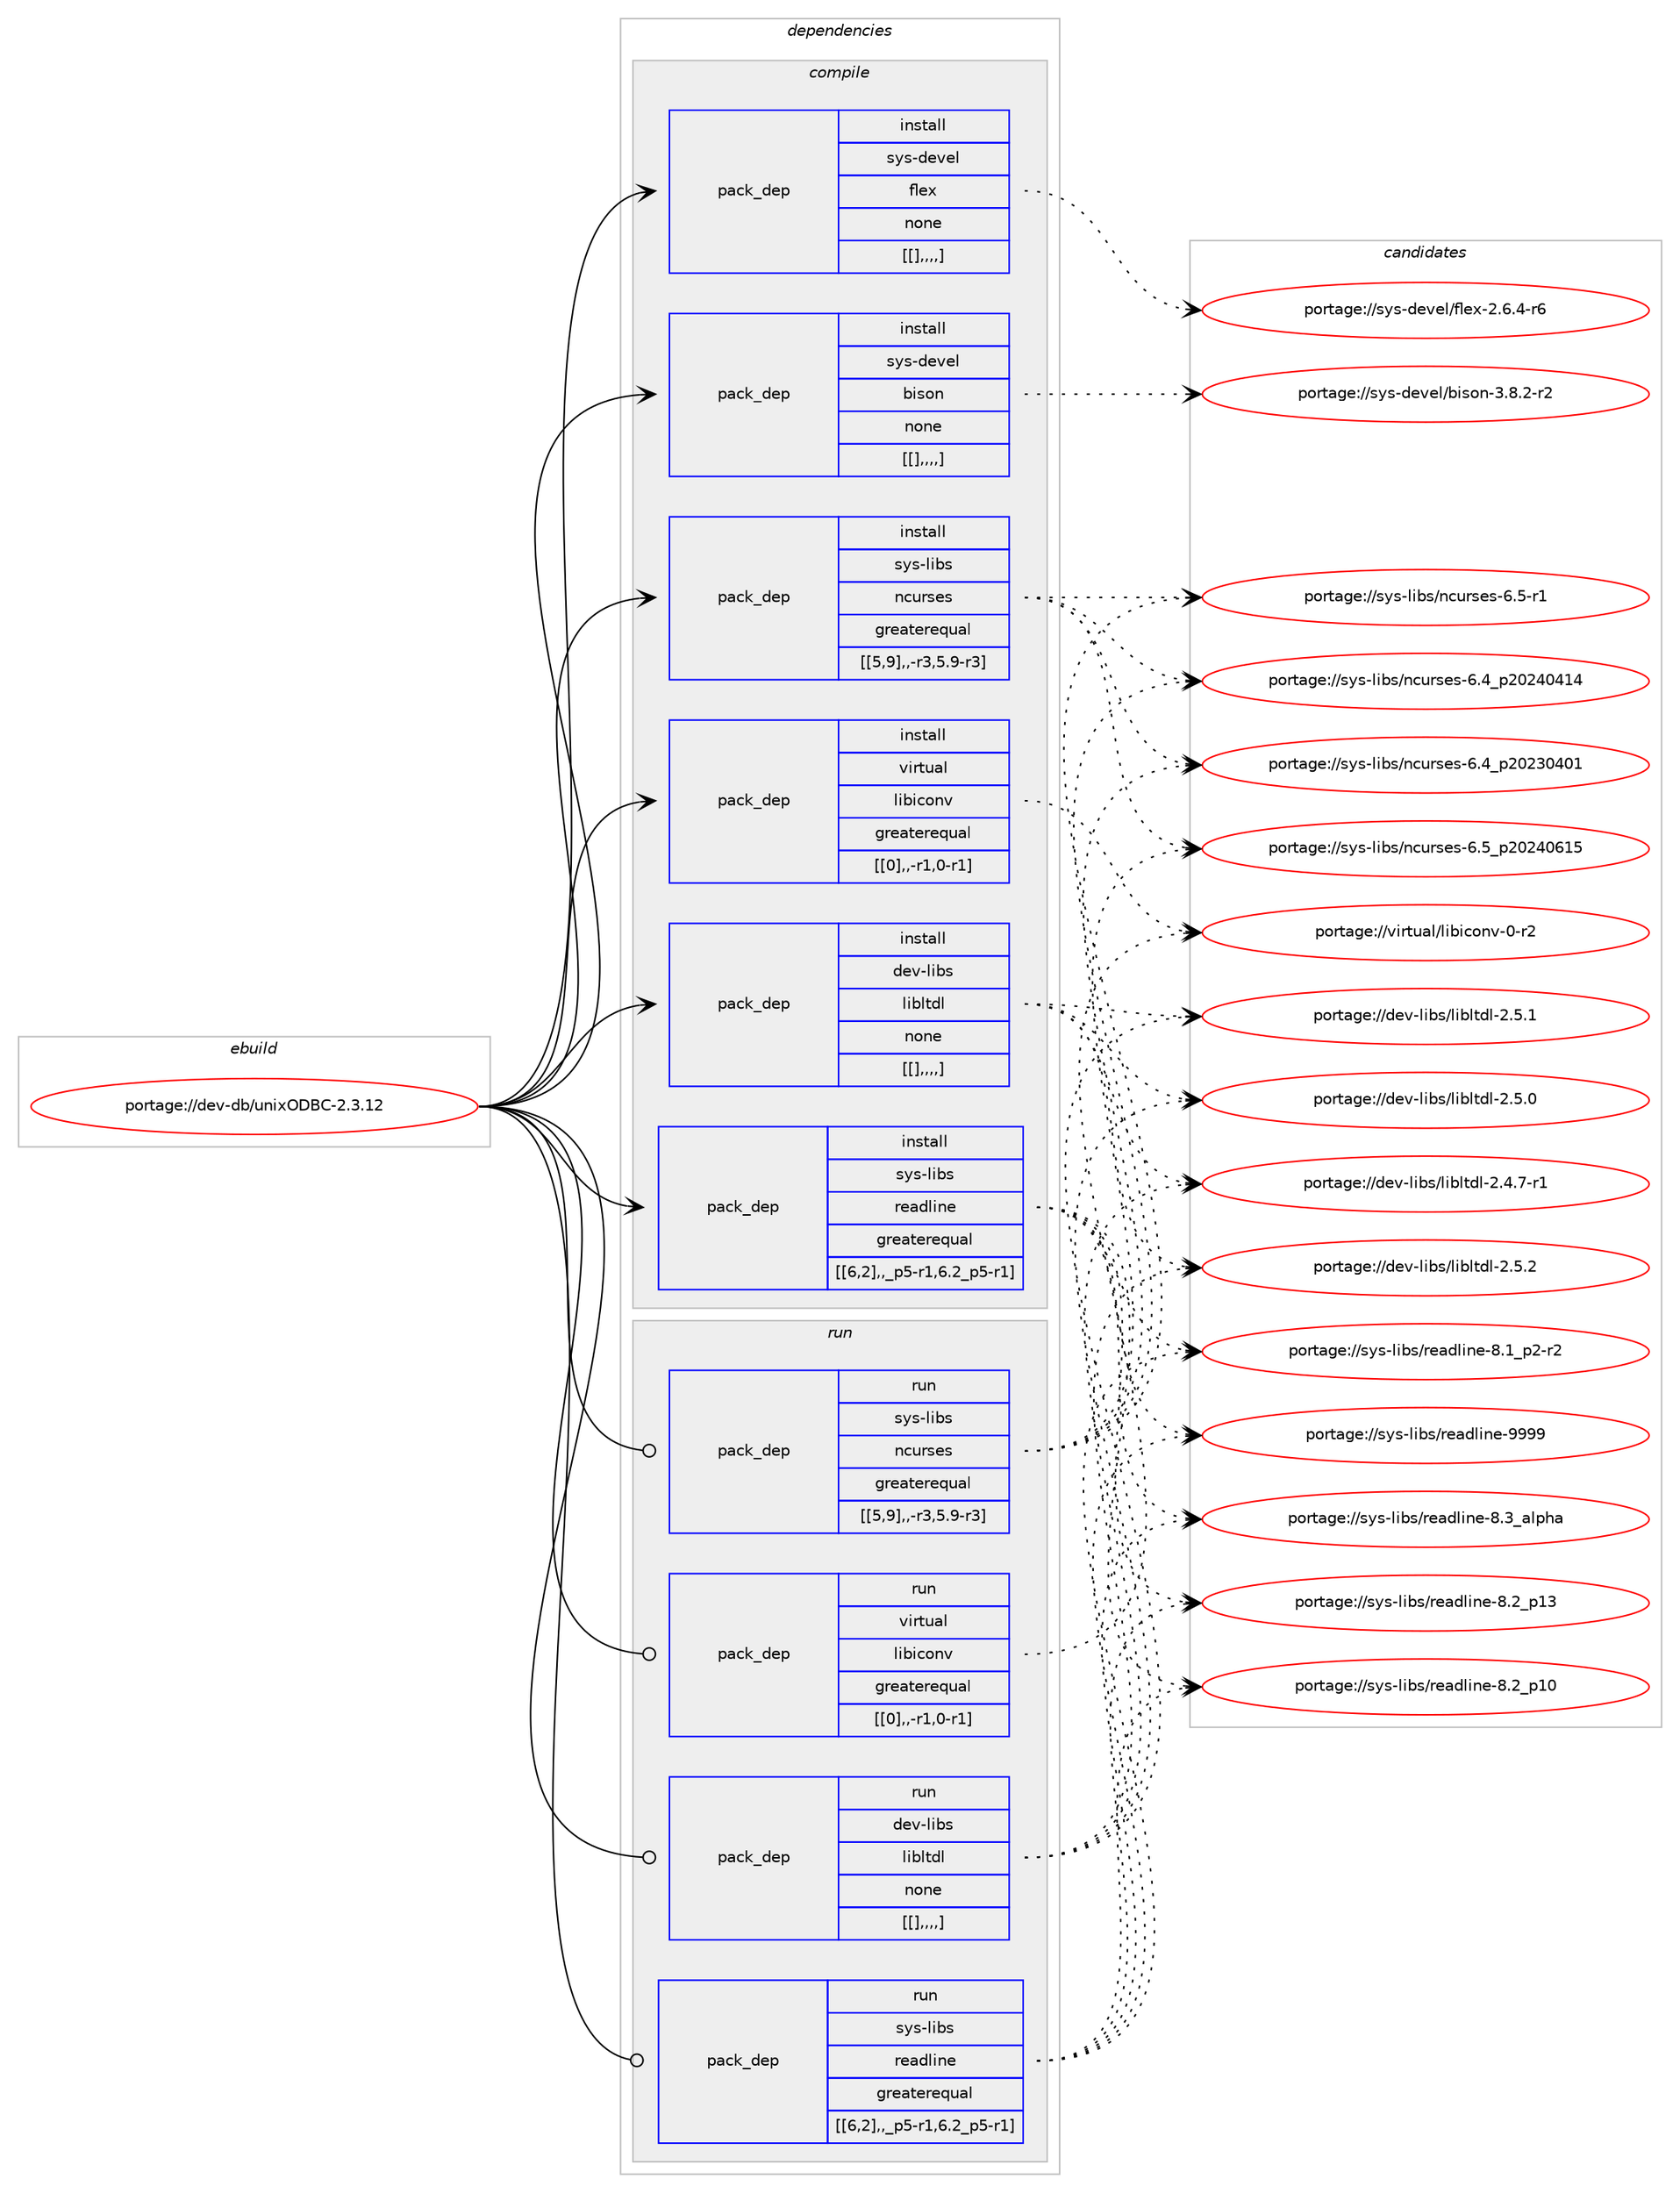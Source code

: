 digraph prolog {

# *************
# Graph options
# *************

newrank=true;
concentrate=true;
compound=true;
graph [rankdir=LR,fontname=Helvetica,fontsize=10,ranksep=1.5];#, ranksep=2.5, nodesep=0.2];
edge  [arrowhead=vee];
node  [fontname=Helvetica,fontsize=10];

# **********
# The ebuild
# **********

subgraph cluster_leftcol {
color=gray;
label=<<i>ebuild</i>>;
id [label="portage://dev-db/unixODBC-2.3.12", color=red, width=4, href="../dev-db/unixODBC-2.3.12.svg"];
}

# ****************
# The dependencies
# ****************

subgraph cluster_midcol {
color=gray;
label=<<i>dependencies</i>>;
subgraph cluster_compile {
fillcolor="#eeeeee";
style=filled;
label=<<i>compile</i>>;
subgraph pack51665 {
dependency71934 [label=<<TABLE BORDER="0" CELLBORDER="1" CELLSPACING="0" CELLPADDING="4" WIDTH="220"><TR><TD ROWSPAN="6" CELLPADDING="30">pack_dep</TD></TR><TR><TD WIDTH="110">install</TD></TR><TR><TD>dev-libs</TD></TR><TR><TD>libltdl</TD></TR><TR><TD>none</TD></TR><TR><TD>[[],,,,]</TD></TR></TABLE>>, shape=none, color=blue];
}
id:e -> dependency71934:w [weight=20,style="solid",arrowhead="vee"];
subgraph pack51666 {
dependency71935 [label=<<TABLE BORDER="0" CELLBORDER="1" CELLSPACING="0" CELLPADDING="4" WIDTH="220"><TR><TD ROWSPAN="6" CELLPADDING="30">pack_dep</TD></TR><TR><TD WIDTH="110">install</TD></TR><TR><TD>sys-devel</TD></TR><TR><TD>bison</TD></TR><TR><TD>none</TD></TR><TR><TD>[[],,,,]</TD></TR></TABLE>>, shape=none, color=blue];
}
id:e -> dependency71935:w [weight=20,style="solid",arrowhead="vee"];
subgraph pack51667 {
dependency71936 [label=<<TABLE BORDER="0" CELLBORDER="1" CELLSPACING="0" CELLPADDING="4" WIDTH="220"><TR><TD ROWSPAN="6" CELLPADDING="30">pack_dep</TD></TR><TR><TD WIDTH="110">install</TD></TR><TR><TD>sys-devel</TD></TR><TR><TD>flex</TD></TR><TR><TD>none</TD></TR><TR><TD>[[],,,,]</TD></TR></TABLE>>, shape=none, color=blue];
}
id:e -> dependency71936:w [weight=20,style="solid",arrowhead="vee"];
subgraph pack51668 {
dependency71937 [label=<<TABLE BORDER="0" CELLBORDER="1" CELLSPACING="0" CELLPADDING="4" WIDTH="220"><TR><TD ROWSPAN="6" CELLPADDING="30">pack_dep</TD></TR><TR><TD WIDTH="110">install</TD></TR><TR><TD>sys-libs</TD></TR><TR><TD>ncurses</TD></TR><TR><TD>greaterequal</TD></TR><TR><TD>[[5,9],,-r3,5.9-r3]</TD></TR></TABLE>>, shape=none, color=blue];
}
id:e -> dependency71937:w [weight=20,style="solid",arrowhead="vee"];
subgraph pack51669 {
dependency71938 [label=<<TABLE BORDER="0" CELLBORDER="1" CELLSPACING="0" CELLPADDING="4" WIDTH="220"><TR><TD ROWSPAN="6" CELLPADDING="30">pack_dep</TD></TR><TR><TD WIDTH="110">install</TD></TR><TR><TD>sys-libs</TD></TR><TR><TD>readline</TD></TR><TR><TD>greaterequal</TD></TR><TR><TD>[[6,2],,_p5-r1,6.2_p5-r1]</TD></TR></TABLE>>, shape=none, color=blue];
}
id:e -> dependency71938:w [weight=20,style="solid",arrowhead="vee"];
subgraph pack51670 {
dependency71939 [label=<<TABLE BORDER="0" CELLBORDER="1" CELLSPACING="0" CELLPADDING="4" WIDTH="220"><TR><TD ROWSPAN="6" CELLPADDING="30">pack_dep</TD></TR><TR><TD WIDTH="110">install</TD></TR><TR><TD>virtual</TD></TR><TR><TD>libiconv</TD></TR><TR><TD>greaterequal</TD></TR><TR><TD>[[0],,-r1,0-r1]</TD></TR></TABLE>>, shape=none, color=blue];
}
id:e -> dependency71939:w [weight=20,style="solid",arrowhead="vee"];
}
subgraph cluster_compileandrun {
fillcolor="#eeeeee";
style=filled;
label=<<i>compile and run</i>>;
}
subgraph cluster_run {
fillcolor="#eeeeee";
style=filled;
label=<<i>run</i>>;
subgraph pack51671 {
dependency71940 [label=<<TABLE BORDER="0" CELLBORDER="1" CELLSPACING="0" CELLPADDING="4" WIDTH="220"><TR><TD ROWSPAN="6" CELLPADDING="30">pack_dep</TD></TR><TR><TD WIDTH="110">run</TD></TR><TR><TD>dev-libs</TD></TR><TR><TD>libltdl</TD></TR><TR><TD>none</TD></TR><TR><TD>[[],,,,]</TD></TR></TABLE>>, shape=none, color=blue];
}
id:e -> dependency71940:w [weight=20,style="solid",arrowhead="odot"];
subgraph pack51672 {
dependency71941 [label=<<TABLE BORDER="0" CELLBORDER="1" CELLSPACING="0" CELLPADDING="4" WIDTH="220"><TR><TD ROWSPAN="6" CELLPADDING="30">pack_dep</TD></TR><TR><TD WIDTH="110">run</TD></TR><TR><TD>sys-libs</TD></TR><TR><TD>ncurses</TD></TR><TR><TD>greaterequal</TD></TR><TR><TD>[[5,9],,-r3,5.9-r3]</TD></TR></TABLE>>, shape=none, color=blue];
}
id:e -> dependency71941:w [weight=20,style="solid",arrowhead="odot"];
subgraph pack51673 {
dependency71942 [label=<<TABLE BORDER="0" CELLBORDER="1" CELLSPACING="0" CELLPADDING="4" WIDTH="220"><TR><TD ROWSPAN="6" CELLPADDING="30">pack_dep</TD></TR><TR><TD WIDTH="110">run</TD></TR><TR><TD>sys-libs</TD></TR><TR><TD>readline</TD></TR><TR><TD>greaterequal</TD></TR><TR><TD>[[6,2],,_p5-r1,6.2_p5-r1]</TD></TR></TABLE>>, shape=none, color=blue];
}
id:e -> dependency71942:w [weight=20,style="solid",arrowhead="odot"];
subgraph pack51674 {
dependency71943 [label=<<TABLE BORDER="0" CELLBORDER="1" CELLSPACING="0" CELLPADDING="4" WIDTH="220"><TR><TD ROWSPAN="6" CELLPADDING="30">pack_dep</TD></TR><TR><TD WIDTH="110">run</TD></TR><TR><TD>virtual</TD></TR><TR><TD>libiconv</TD></TR><TR><TD>greaterequal</TD></TR><TR><TD>[[0],,-r1,0-r1]</TD></TR></TABLE>>, shape=none, color=blue];
}
id:e -> dependency71943:w [weight=20,style="solid",arrowhead="odot"];
}
}

# **************
# The candidates
# **************

subgraph cluster_choices {
rank=same;
color=gray;
label=<<i>candidates</i>>;

subgraph choice51665 {
color=black;
nodesep=1;
choice10010111845108105981154710810598108116100108455046534650 [label="portage://dev-libs/libltdl-2.5.2", color=red, width=4,href="../dev-libs/libltdl-2.5.2.svg"];
choice10010111845108105981154710810598108116100108455046534649 [label="portage://dev-libs/libltdl-2.5.1", color=red, width=4,href="../dev-libs/libltdl-2.5.1.svg"];
choice10010111845108105981154710810598108116100108455046534648 [label="portage://dev-libs/libltdl-2.5.0", color=red, width=4,href="../dev-libs/libltdl-2.5.0.svg"];
choice100101118451081059811547108105981081161001084550465246554511449 [label="portage://dev-libs/libltdl-2.4.7-r1", color=red, width=4,href="../dev-libs/libltdl-2.4.7-r1.svg"];
dependency71934:e -> choice10010111845108105981154710810598108116100108455046534650:w [style=dotted,weight="100"];
dependency71934:e -> choice10010111845108105981154710810598108116100108455046534649:w [style=dotted,weight="100"];
dependency71934:e -> choice10010111845108105981154710810598108116100108455046534648:w [style=dotted,weight="100"];
dependency71934:e -> choice100101118451081059811547108105981081161001084550465246554511449:w [style=dotted,weight="100"];
}
subgraph choice51666 {
color=black;
nodesep=1;
choice1151211154510010111810110847981051151111104551465646504511450 [label="portage://sys-devel/bison-3.8.2-r2", color=red, width=4,href="../sys-devel/bison-3.8.2-r2.svg"];
dependency71935:e -> choice1151211154510010111810110847981051151111104551465646504511450:w [style=dotted,weight="100"];
}
subgraph choice51667 {
color=black;
nodesep=1;
choice11512111545100101118101108471021081011204550465446524511454 [label="portage://sys-devel/flex-2.6.4-r6", color=red, width=4,href="../sys-devel/flex-2.6.4-r6.svg"];
dependency71936:e -> choice11512111545100101118101108471021081011204550465446524511454:w [style=dotted,weight="100"];
}
subgraph choice51668 {
color=black;
nodesep=1;
choice1151211154510810598115471109911711411510111545544653951125048505248544953 [label="portage://sys-libs/ncurses-6.5_p20240615", color=red, width=4,href="../sys-libs/ncurses-6.5_p20240615.svg"];
choice11512111545108105981154711099117114115101115455446534511449 [label="portage://sys-libs/ncurses-6.5-r1", color=red, width=4,href="../sys-libs/ncurses-6.5-r1.svg"];
choice1151211154510810598115471109911711411510111545544652951125048505248524952 [label="portage://sys-libs/ncurses-6.4_p20240414", color=red, width=4,href="../sys-libs/ncurses-6.4_p20240414.svg"];
choice1151211154510810598115471109911711411510111545544652951125048505148524849 [label="portage://sys-libs/ncurses-6.4_p20230401", color=red, width=4,href="../sys-libs/ncurses-6.4_p20230401.svg"];
dependency71937:e -> choice1151211154510810598115471109911711411510111545544653951125048505248544953:w [style=dotted,weight="100"];
dependency71937:e -> choice11512111545108105981154711099117114115101115455446534511449:w [style=dotted,weight="100"];
dependency71937:e -> choice1151211154510810598115471109911711411510111545544652951125048505248524952:w [style=dotted,weight="100"];
dependency71937:e -> choice1151211154510810598115471109911711411510111545544652951125048505148524849:w [style=dotted,weight="100"];
}
subgraph choice51669 {
color=black;
nodesep=1;
choice115121115451081059811547114101971001081051101014557575757 [label="portage://sys-libs/readline-9999", color=red, width=4,href="../sys-libs/readline-9999.svg"];
choice1151211154510810598115471141019710010810511010145564651959710811210497 [label="portage://sys-libs/readline-8.3_alpha", color=red, width=4,href="../sys-libs/readline-8.3_alpha.svg"];
choice1151211154510810598115471141019710010810511010145564650951124951 [label="portage://sys-libs/readline-8.2_p13", color=red, width=4,href="../sys-libs/readline-8.2_p13.svg"];
choice1151211154510810598115471141019710010810511010145564650951124948 [label="portage://sys-libs/readline-8.2_p10", color=red, width=4,href="../sys-libs/readline-8.2_p10.svg"];
choice115121115451081059811547114101971001081051101014556464995112504511450 [label="portage://sys-libs/readline-8.1_p2-r2", color=red, width=4,href="../sys-libs/readline-8.1_p2-r2.svg"];
dependency71938:e -> choice115121115451081059811547114101971001081051101014557575757:w [style=dotted,weight="100"];
dependency71938:e -> choice1151211154510810598115471141019710010810511010145564651959710811210497:w [style=dotted,weight="100"];
dependency71938:e -> choice1151211154510810598115471141019710010810511010145564650951124951:w [style=dotted,weight="100"];
dependency71938:e -> choice1151211154510810598115471141019710010810511010145564650951124948:w [style=dotted,weight="100"];
dependency71938:e -> choice115121115451081059811547114101971001081051101014556464995112504511450:w [style=dotted,weight="100"];
}
subgraph choice51670 {
color=black;
nodesep=1;
choice1181051141161179710847108105981059911111011845484511450 [label="portage://virtual/libiconv-0-r2", color=red, width=4,href="../virtual/libiconv-0-r2.svg"];
dependency71939:e -> choice1181051141161179710847108105981059911111011845484511450:w [style=dotted,weight="100"];
}
subgraph choice51671 {
color=black;
nodesep=1;
choice10010111845108105981154710810598108116100108455046534650 [label="portage://dev-libs/libltdl-2.5.2", color=red, width=4,href="../dev-libs/libltdl-2.5.2.svg"];
choice10010111845108105981154710810598108116100108455046534649 [label="portage://dev-libs/libltdl-2.5.1", color=red, width=4,href="../dev-libs/libltdl-2.5.1.svg"];
choice10010111845108105981154710810598108116100108455046534648 [label="portage://dev-libs/libltdl-2.5.0", color=red, width=4,href="../dev-libs/libltdl-2.5.0.svg"];
choice100101118451081059811547108105981081161001084550465246554511449 [label="portage://dev-libs/libltdl-2.4.7-r1", color=red, width=4,href="../dev-libs/libltdl-2.4.7-r1.svg"];
dependency71940:e -> choice10010111845108105981154710810598108116100108455046534650:w [style=dotted,weight="100"];
dependency71940:e -> choice10010111845108105981154710810598108116100108455046534649:w [style=dotted,weight="100"];
dependency71940:e -> choice10010111845108105981154710810598108116100108455046534648:w [style=dotted,weight="100"];
dependency71940:e -> choice100101118451081059811547108105981081161001084550465246554511449:w [style=dotted,weight="100"];
}
subgraph choice51672 {
color=black;
nodesep=1;
choice1151211154510810598115471109911711411510111545544653951125048505248544953 [label="portage://sys-libs/ncurses-6.5_p20240615", color=red, width=4,href="../sys-libs/ncurses-6.5_p20240615.svg"];
choice11512111545108105981154711099117114115101115455446534511449 [label="portage://sys-libs/ncurses-6.5-r1", color=red, width=4,href="../sys-libs/ncurses-6.5-r1.svg"];
choice1151211154510810598115471109911711411510111545544652951125048505248524952 [label="portage://sys-libs/ncurses-6.4_p20240414", color=red, width=4,href="../sys-libs/ncurses-6.4_p20240414.svg"];
choice1151211154510810598115471109911711411510111545544652951125048505148524849 [label="portage://sys-libs/ncurses-6.4_p20230401", color=red, width=4,href="../sys-libs/ncurses-6.4_p20230401.svg"];
dependency71941:e -> choice1151211154510810598115471109911711411510111545544653951125048505248544953:w [style=dotted,weight="100"];
dependency71941:e -> choice11512111545108105981154711099117114115101115455446534511449:w [style=dotted,weight="100"];
dependency71941:e -> choice1151211154510810598115471109911711411510111545544652951125048505248524952:w [style=dotted,weight="100"];
dependency71941:e -> choice1151211154510810598115471109911711411510111545544652951125048505148524849:w [style=dotted,weight="100"];
}
subgraph choice51673 {
color=black;
nodesep=1;
choice115121115451081059811547114101971001081051101014557575757 [label="portage://sys-libs/readline-9999", color=red, width=4,href="../sys-libs/readline-9999.svg"];
choice1151211154510810598115471141019710010810511010145564651959710811210497 [label="portage://sys-libs/readline-8.3_alpha", color=red, width=4,href="../sys-libs/readline-8.3_alpha.svg"];
choice1151211154510810598115471141019710010810511010145564650951124951 [label="portage://sys-libs/readline-8.2_p13", color=red, width=4,href="../sys-libs/readline-8.2_p13.svg"];
choice1151211154510810598115471141019710010810511010145564650951124948 [label="portage://sys-libs/readline-8.2_p10", color=red, width=4,href="../sys-libs/readline-8.2_p10.svg"];
choice115121115451081059811547114101971001081051101014556464995112504511450 [label="portage://sys-libs/readline-8.1_p2-r2", color=red, width=4,href="../sys-libs/readline-8.1_p2-r2.svg"];
dependency71942:e -> choice115121115451081059811547114101971001081051101014557575757:w [style=dotted,weight="100"];
dependency71942:e -> choice1151211154510810598115471141019710010810511010145564651959710811210497:w [style=dotted,weight="100"];
dependency71942:e -> choice1151211154510810598115471141019710010810511010145564650951124951:w [style=dotted,weight="100"];
dependency71942:e -> choice1151211154510810598115471141019710010810511010145564650951124948:w [style=dotted,weight="100"];
dependency71942:e -> choice115121115451081059811547114101971001081051101014556464995112504511450:w [style=dotted,weight="100"];
}
subgraph choice51674 {
color=black;
nodesep=1;
choice1181051141161179710847108105981059911111011845484511450 [label="portage://virtual/libiconv-0-r2", color=red, width=4,href="../virtual/libiconv-0-r2.svg"];
dependency71943:e -> choice1181051141161179710847108105981059911111011845484511450:w [style=dotted,weight="100"];
}
}

}
